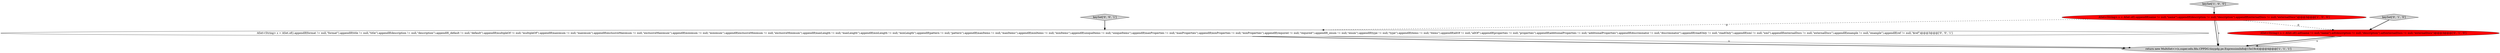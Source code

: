 digraph {
2 [style = filled, label = "return new MultiSet<>(s,super.edu.fdu.CPPDG.tinypdg.pe.ExpressionInfo@15e19c4)@@@4@@@['1', '1', '1']", fillcolor = lightgray, shape = ellipse image = "AAA0AAABBB1BBB"];
6 [style = filled, label = "ASet<String> s = ASet.of().appendIf(format != null,\"format\").appendIf(title != null,\"title\").appendIf(description != null,\"description\").appendIf(_default != null,\"default\").appendIf(multipleOf != null,\"multipleOf\").appendIf(maximum != null,\"maximum\").appendIf(exclusiveMaximum != null,\"exclusiveMaximum\").appendIf(minimum != null,\"minimum\").appendIf(exclusiveMinimum != null,\"exclusiveMinimum\").appendIf(maxLength != null,\"maxLength\").appendIf(minLength != null,\"minLength\").appendIf(pattern != null,\"pattern\").appendIf(maxItems != null,\"maxItems\").appendIf(minItems != null,\"minItems\").appendIf(uniqueItems != null,\"uniqueItems\").appendIf(maxProperties != null,\"maxProperties\").appendIf(minProperties != null,\"minProperties\").appendIf(required != null,\"required\").appendIf(_enum != null,\"enum\").appendIf(type != null,\"type\").appendIf(items != null,\"items\").appendIf(allOf != null,\"allOf\").appendIf(properties != null,\"properties\").appendIf(additionalProperties != null,\"additionalProperties\").appendIf(discriminator != null,\"discriminator\").appendIf(readOnly != null,\"readOnly\").appendIf(xml != null,\"xml\").appendIf(externalDocs != null,\"externalDocs\").appendIf(example != null,\"example\").appendIf(ref != null,\"$ref\")@@@3@@@['0', '0', '1']", fillcolor = white, shape = ellipse image = "AAA0AAABBB3BBB"];
4 [style = filled, label = "keySet['0', '1', '0']", fillcolor = lightgray, shape = diamond image = "AAA0AAABBB2BBB"];
3 [style = filled, label = "ASet<String> s = ASet.of().aif(name != null,\"name\").aif(description != null,\"description\").aif(externalDocs != null,\"externalDocs\")@@@3@@@['0', '1', '0']", fillcolor = red, shape = ellipse image = "AAA1AAABBB2BBB"];
1 [style = filled, label = "keySet['1', '0', '0']", fillcolor = lightgray, shape = diamond image = "AAA0AAABBB1BBB"];
5 [style = filled, label = "keySet['0', '0', '1']", fillcolor = lightgray, shape = diamond image = "AAA0AAABBB3BBB"];
0 [style = filled, label = "ASet<String> s = ASet.of().appendIf(name != null,\"name\").appendIf(description != null,\"description\").appendIf(externalDocs != null,\"externalDocs\")@@@3@@@['1', '0', '0']", fillcolor = red, shape = ellipse image = "AAA1AAABBB1BBB"];
4->3 [style = bold, label=""];
0->6 [style = dashed, label="0"];
0->3 [style = dashed, label="0"];
1->0 [style = bold, label=""];
5->6 [style = bold, label=""];
3->2 [style = bold, label=""];
0->2 [style = solid, label="s"];
6->2 [style = solid, label="s"];
0->2 [style = bold, label=""];
3->2 [style = solid, label="s"];
6->2 [style = bold, label=""];
}

